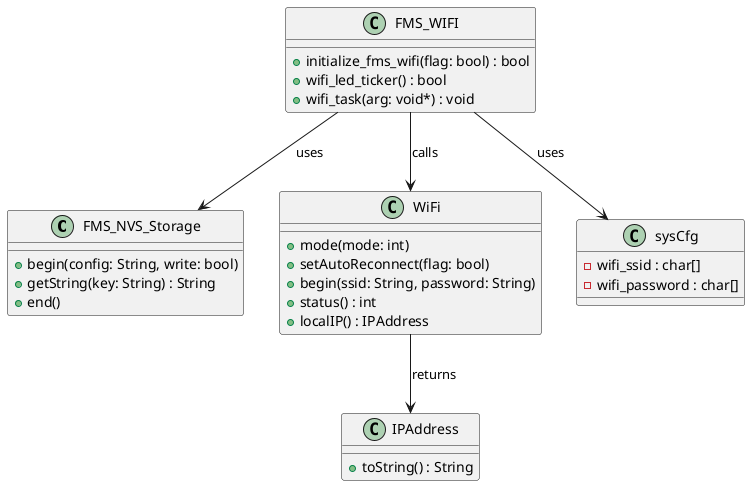 @startuml

'-- External Modules/Classes --
class FMS_NVS_Storage {
  +begin(config: String, write: bool)
  +getString(key: String) : String
  +end()
}

class WiFi {
  +mode(mode: int)
  +setAutoReconnect(flag: bool)
  +begin(ssid: String, password: String)
  +status() : int
  +localIP() : IPAddress
}

class IPAddress {
  +toString() : String
}

class sysCfg {
  -wifi_ssid : char[]
  -wifi_password : char[]
  ' Getters/setters would be here
}

'-- Main Module Class --
class FMS_WIFI {
  +initialize_fms_wifi(flag: bool) : bool
  +wifi_led_ticker() : bool
  +wifi_task(arg: void*) : void
}

'-- Relationships --
FMS_WIFI --> sysCfg : uses
FMS_WIFI --> FMS_NVS_Storage : uses
FMS_WIFI --> WiFi : calls
WiFi --> IPAddress : returns

@enduml


@startuml

package "Global Configuration" {
    class SYSCFG {
      +bootcount: unsigned long
      +version: unsigned long
      +wifi_ssid: char[32]
      +wifi_password: char[64]
      +mqtt_server_host: char[32] = "192.168.1.142"
      +mqtt_user: char*
      +mqtt_password: char*
      +mqtt_port: uint32_t
      +mqtt_device_id: char*
      +mqtt_lwt_status: char*[20]
      +device_id: char* = "fms_001"
      +station_id: uint32_t = STATION_ID
    }
    
    class FMSMAILBOX {
      +command: String
      +data: String
      +data_len: uint32_t
      +payload: uint32_t
      +index: uint32_t
    }
}

package "Global Objects" {
    class Preferences {
      <<External>>
    }
    
    class WiFiClient {
      <<External>>
    }
    
    class HTTPClient {
      <<External>>
    }
    
    class PubSubClient {
      <<External>>
    }
    
    class WebServer {
      <<External>>
    }
    
    class Ticker {
      <<External>>
    }
    
    note "Global Instances" as GlobalInstances
    GlobalInstances : fms_nvs_storage : Preferences
    GlobalInstances : wf_client : WiFiClient
    GlobalInstances : http : HTTPClient
    GlobalInstances : http_client : WiFiClient
    GlobalInstances : fms_mqtt_client : PubSubClient
    GlobalInstances : server : WebServer
    GlobalInstances : ticker : Ticker
}

package "CLI & Build Settings" {
    note "CLI Macros" as CLIMacros
    CLIMacros : CLI_PASSWORD = "admin"
    CLIMacros : BUILTIN_LED = 2
}

package "RTOS Task Handles & Flags" {
    class TaskHandles {
      +heventTask: TaskHandle_t
      +hwifiTask: TaskHandle_t
      +hmqttTask: TaskHandle_t
      +hsdCardTask: TaskHandle_t
      +hwebServerTask: TaskHandle_t
      +hspiTask: TaskHandle_t
      +hcliTask: TaskHandle_t
      +huart2Task: TaskHandle_t
    }
    
    class Flags {
      +wifi_start_event: bool
      +use_uart_command: bool
      +use_serial1: bool
      +testModeActive: bool
    }
}

package "Time & OTA Settings" {
    note "Time Configurations" as TimeConfig
    TimeConfig : NTP_SERVER = "pool.ntp.org"
    TimeConfig : GMT_OFFSET_SEC = (7 * 3600)
    TimeConfig : DAYLIGHT_OFFSET_SEC = 0
    
    note "OTA Configurations" as OTAConfig
    OTAConfig : _firmware_version = "0.1.0"
    OTAConfig : OTA_SERVER = "http://192.168.1.142:3003/firmware.json"
    OTAConfig : firmwareVersion = "1.0.0"
    OTAConfig : _firmware_v: String
    OTAConfig : _ota_update: bool
    OTAConfig : _update_in_progress: bool
    OTAConfig : _update_progress: int
    OTAConfig : _update_status: String
    OTAConfig : _update_error: String
}

package "Function Prototypes" {
    class FMSCommandFunctions {
      +fms_CmndWifi()
      +fms_CmndRestart()
      +fms_CmndWifiScan()
      +fms_CmndMqtt()
      +fms_CmndWifiRead()
      +fms_CmndBootCount()
      +fms_CmndAddDeviceId()
      +fms_CmndDebug()
      +fms_CmndStroagecheck()
    }
    
    class InitializationFunctions {
      +initialize_system()
      +initialize_uart_cli() : bool
      +initialize_uart2() : bool
      +initialize_wifi() : bool
      +initialize_nvs_storage()
      +log_chip_info()
    }
    
    class TestFunctions {
      +run_sd_test()
      +addLog(loglevel: byte, line: const char*)
    }
}

' Relationships
SYSCFG .. GlobalInstances : "stored in/used by"
FMSMAILBOX .. FMSCommandFunctions : "handles commands"

@enduml